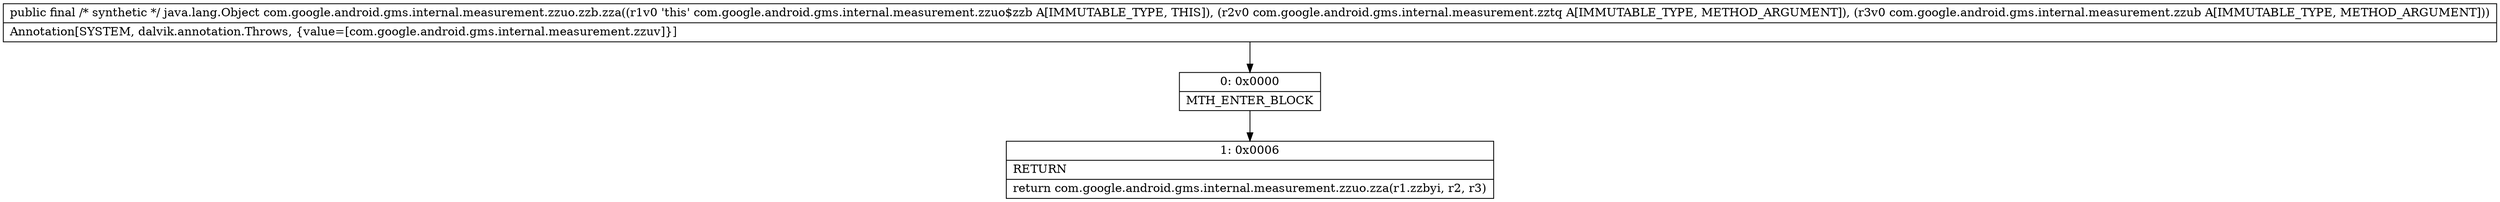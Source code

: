 digraph "CFG forcom.google.android.gms.internal.measurement.zzuo.zzb.zza(Lcom\/google\/android\/gms\/internal\/measurement\/zztq;Lcom\/google\/android\/gms\/internal\/measurement\/zzub;)Ljava\/lang\/Object;" {
Node_0 [shape=record,label="{0\:\ 0x0000|MTH_ENTER_BLOCK\l}"];
Node_1 [shape=record,label="{1\:\ 0x0006|RETURN\l|return com.google.android.gms.internal.measurement.zzuo.zza(r1.zzbyi, r2, r3)\l}"];
MethodNode[shape=record,label="{public final \/* synthetic *\/ java.lang.Object com.google.android.gms.internal.measurement.zzuo.zzb.zza((r1v0 'this' com.google.android.gms.internal.measurement.zzuo$zzb A[IMMUTABLE_TYPE, THIS]), (r2v0 com.google.android.gms.internal.measurement.zztq A[IMMUTABLE_TYPE, METHOD_ARGUMENT]), (r3v0 com.google.android.gms.internal.measurement.zzub A[IMMUTABLE_TYPE, METHOD_ARGUMENT]))  | Annotation[SYSTEM, dalvik.annotation.Throws, \{value=[com.google.android.gms.internal.measurement.zzuv]\}]\l}"];
MethodNode -> Node_0;
Node_0 -> Node_1;
}

